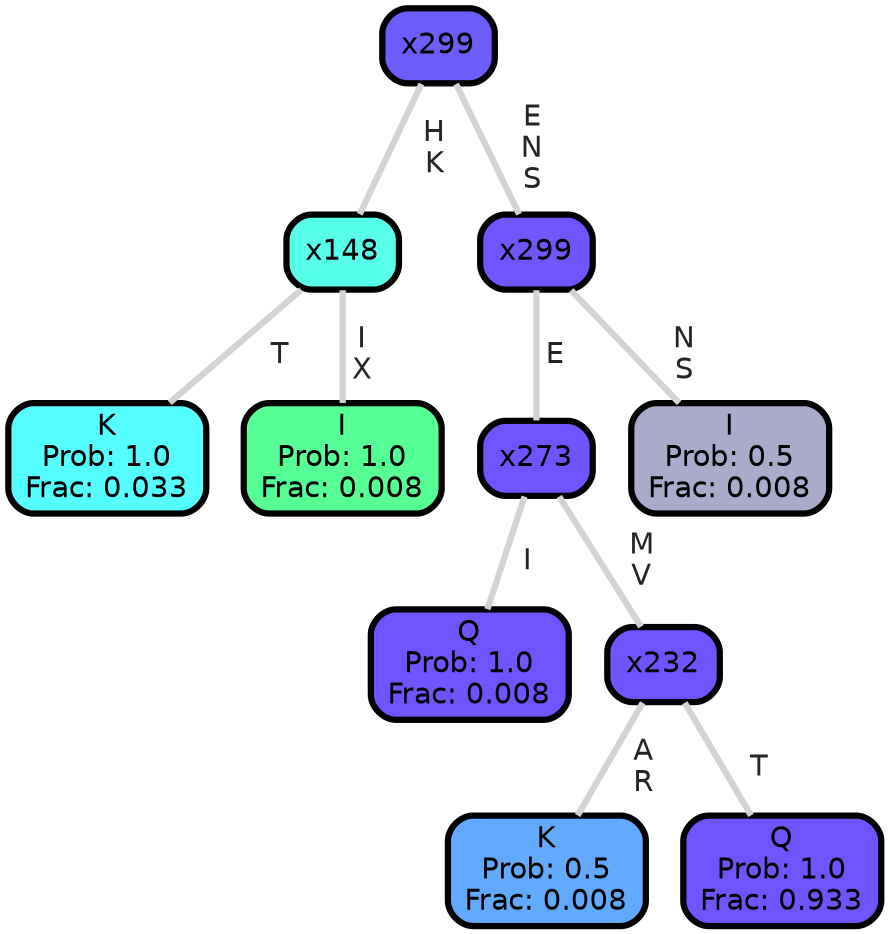 graph Tree {
node [shape=box, style="filled, rounded",color="black",penwidth="3",fontcolor="black",                 fontname=helvetica] ;
graph [ranksep="0 equally", splines=straight,                 bgcolor=transparent, dpi=200] ;
edge [fontname=helvetica, fontweight=bold,fontcolor=grey14,color=lightgray] ;
0 [label="K
Prob: 1.0
Frac: 0.033", fillcolor="#55ffff"] ;
1 [label="x148", fillcolor="#55ffea"] ;
2 [label="I
Prob: 1.0
Frac: 0.008", fillcolor="#55ff96"] ;
3 [label="x299", fillcolor="#6e5dfd"] ;
4 [label="Q
Prob: 1.0
Frac: 0.008", fillcolor="#6f55ff"] ;
5 [label="x273", fillcolor="#6e55ff"] ;
6 [label="K
Prob: 0.5
Frac: 0.008", fillcolor="#62aaff"] ;
7 [label="x232", fillcolor="#6e55ff"] ;
8 [label="Q
Prob: 1.0
Frac: 0.933", fillcolor="#6f55ff"] ;
9 [label="x299", fillcolor="#6f56fe"] ;
10 [label="I
Prob: 0.5
Frac: 0.008", fillcolor="#aaaaca"] ;
1 -- 0 [label=" T",penwidth=3] ;
1 -- 2 [label=" I\n X",penwidth=3] ;
3 -- 1 [label=" H\n K",penwidth=3] ;
3 -- 9 [label=" E\n N\n S",penwidth=3] ;
5 -- 4 [label=" I",penwidth=3] ;
5 -- 7 [label=" M\n V",penwidth=3] ;
7 -- 6 [label=" A\n R",penwidth=3] ;
7 -- 8 [label=" T",penwidth=3] ;
9 -- 5 [label=" E",penwidth=3] ;
9 -- 10 [label=" N\n S",penwidth=3] ;
{rank = same;}}